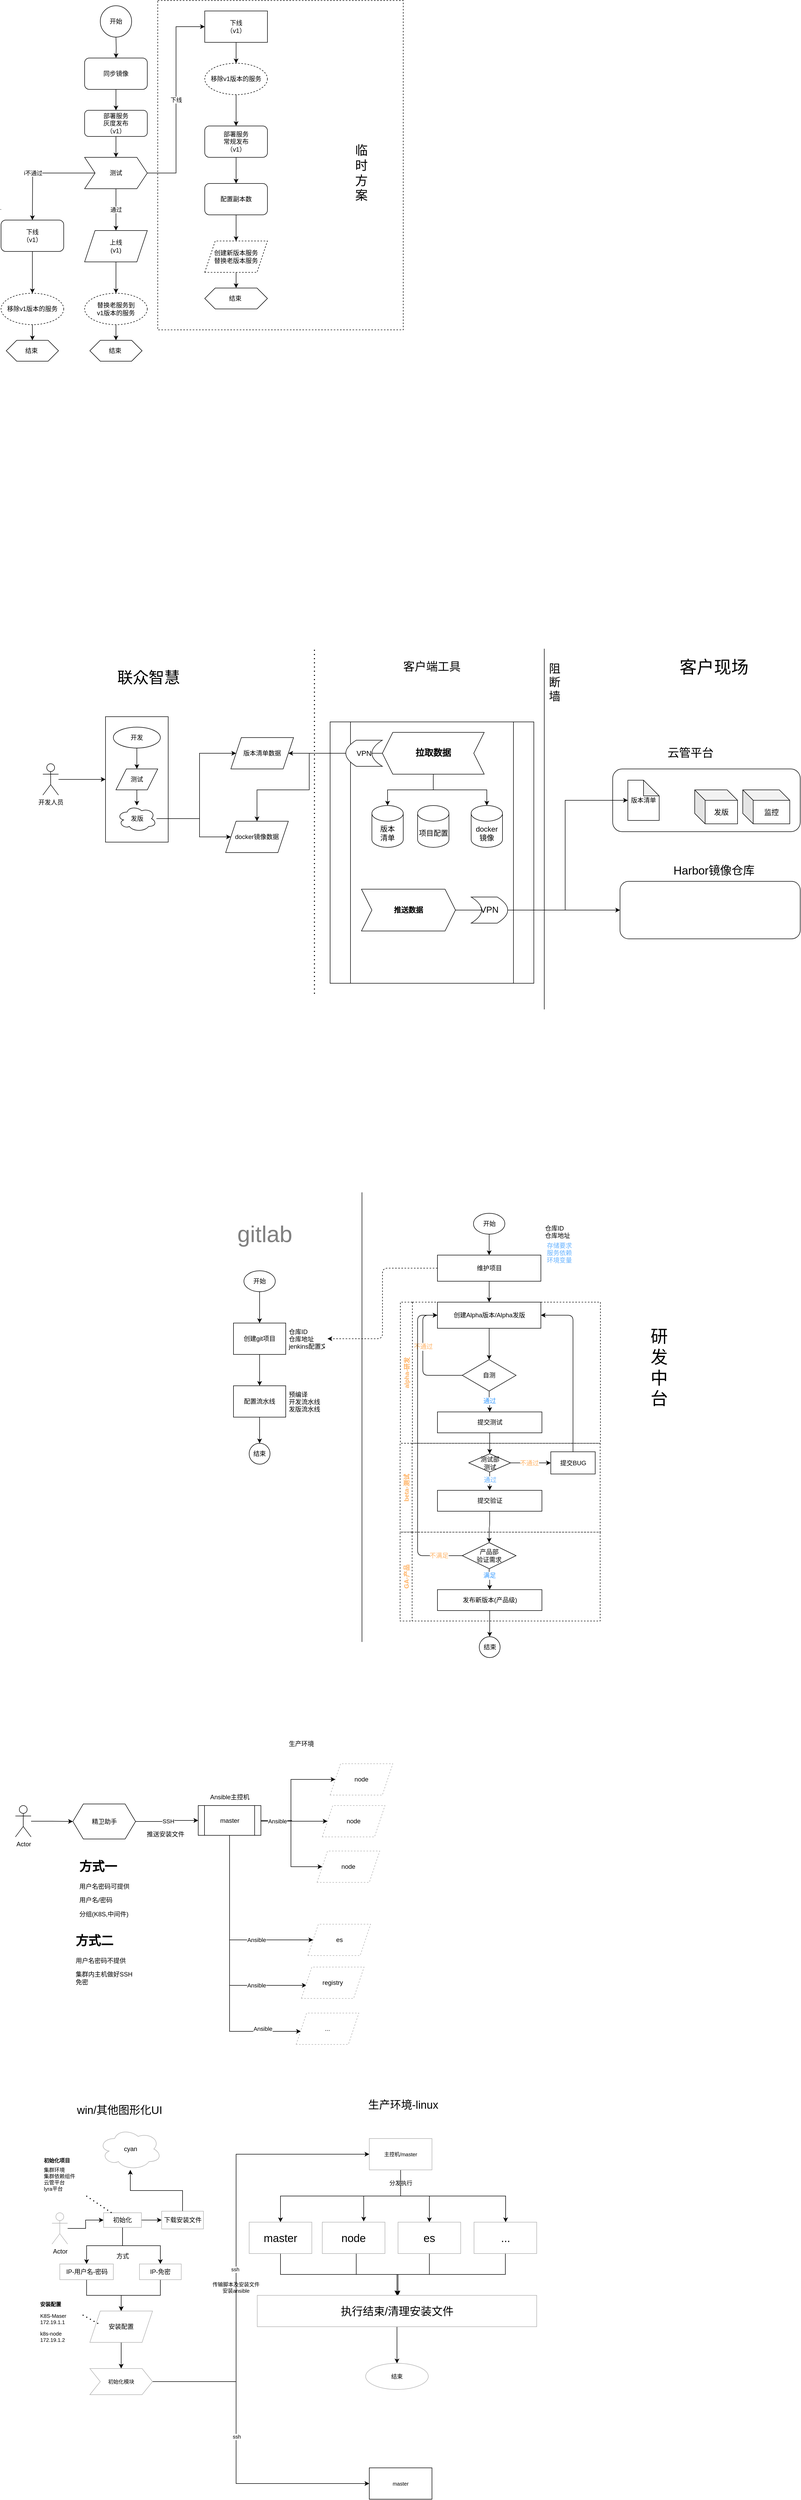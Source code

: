 <mxfile version="20.5.1" type="github">
  <diagram id="aKOXHxGFXrtELs7mGaee" name="第 1 页">
    <mxGraphModel dx="744" dy="503" grid="1" gridSize="10" guides="1" tooltips="1" connect="1" arrows="1" fold="1" page="1" pageScale="1" pageWidth="827" pageHeight="1169" background="none" math="0" shadow="0">
      <root>
        <mxCell id="0" />
        <mxCell id="1" parent="0" />
        <mxCell id="ubwxyJtzHkvPF2N2pRwj-57" value="cyan" style="ellipse;shape=cloud;whiteSpace=wrap;html=1;strokeColor=#B3B3B3;" parent="1" vertex="1">
          <mxGeometry x="197.5" y="4090" width="120" height="80" as="geometry" />
        </mxCell>
        <mxCell id="TaMHbcw07CwSiACDO4ns-48" value="" style="rounded=1;whiteSpace=wrap;html=1;fontSize=33;" parent="1" vertex="1">
          <mxGeometry x="1195" y="1705" width="345" height="110" as="geometry" />
        </mxCell>
        <mxCell id="TaMHbcw07CwSiACDO4ns-46" value="" style="rounded=1;whiteSpace=wrap;html=1;fontSize=33;" parent="1" vertex="1">
          <mxGeometry x="1181" y="1490" width="359" height="120" as="geometry" />
        </mxCell>
        <mxCell id="uRnvMdXlU50FcUm2w8r_-44" value="" style="verticalLabelPosition=bottom;verticalAlign=top;html=1;shape=mxgraph.basic.rect;fillColor2=none;strokeWidth=1;size=20;indent=5;strokeColor=default;dashed=1;" parent="1" vertex="1">
          <mxGeometry x="310" y="20" width="470" height="630" as="geometry" />
        </mxCell>
        <mxCell id="uRnvMdXlU50FcUm2w8r_-13" value="" style="endArrow=none;html=1;rounded=0;" parent="1" edge="1">
          <mxGeometry width="50" height="50" relative="1" as="geometry">
            <mxPoint x="10" y="420" as="sourcePoint" />
            <mxPoint x="9" y="419.406" as="targetPoint" />
          </mxGeometry>
        </mxCell>
        <mxCell id="uRnvMdXlU50FcUm2w8r_-24" style="edgeStyle=orthogonalEdgeStyle;rounded=0;orthogonalLoop=1;jettySize=auto;html=1;" parent="1" target="uRnvMdXlU50FcUm2w8r_-23" edge="1">
          <mxGeometry relative="1" as="geometry">
            <mxPoint x="230" y="90" as="sourcePoint" />
          </mxGeometry>
        </mxCell>
        <mxCell id="uRnvMdXlU50FcUm2w8r_-22" value="开始" style="ellipse;whiteSpace=wrap;html=1;aspect=fixed;" parent="1" vertex="1">
          <mxGeometry x="200" y="30" width="60" height="60" as="geometry" />
        </mxCell>
        <mxCell id="uRnvMdXlU50FcUm2w8r_-26" style="edgeStyle=orthogonalEdgeStyle;rounded=0;orthogonalLoop=1;jettySize=auto;html=1;" parent="1" source="uRnvMdXlU50FcUm2w8r_-23" target="uRnvMdXlU50FcUm2w8r_-25" edge="1">
          <mxGeometry relative="1" as="geometry" />
        </mxCell>
        <mxCell id="uRnvMdXlU50FcUm2w8r_-23" value="同步镜像" style="rounded=1;whiteSpace=wrap;html=1;" parent="1" vertex="1">
          <mxGeometry x="170" y="130" width="120" height="60" as="geometry" />
        </mxCell>
        <mxCell id="uRnvMdXlU50FcUm2w8r_-35" style="edgeStyle=orthogonalEdgeStyle;rounded=0;orthogonalLoop=1;jettySize=auto;html=1;" parent="1" source="uRnvMdXlU50FcUm2w8r_-25" target="uRnvMdXlU50FcUm2w8r_-34" edge="1">
          <mxGeometry relative="1" as="geometry" />
        </mxCell>
        <mxCell id="uRnvMdXlU50FcUm2w8r_-25" value="部署服务&lt;br&gt;灰度发布&lt;br&gt;（v1）" style="rounded=1;whiteSpace=wrap;html=1;" parent="1" vertex="1">
          <mxGeometry x="170" y="230" width="120" height="50" as="geometry" />
        </mxCell>
        <mxCell id="uRnvMdXlU50FcUm2w8r_-41" value="通过" style="edgeStyle=orthogonalEdgeStyle;rounded=0;orthogonalLoop=1;jettySize=auto;html=1;" parent="1" source="uRnvMdXlU50FcUm2w8r_-34" target="uRnvMdXlU50FcUm2w8r_-40" edge="1">
          <mxGeometry relative="1" as="geometry" />
        </mxCell>
        <mxCell id="uRnvMdXlU50FcUm2w8r_-43" value="i不通过" style="edgeStyle=orthogonalEdgeStyle;rounded=0;orthogonalLoop=1;jettySize=auto;html=1;" parent="1" source="uRnvMdXlU50FcUm2w8r_-34" edge="1">
          <mxGeometry x="0.143" relative="1" as="geometry">
            <mxPoint x="70" y="440" as="targetPoint" />
            <mxPoint as="offset" />
          </mxGeometry>
        </mxCell>
        <mxCell id="uRnvMdXlU50FcUm2w8r_-46" value="下线" style="edgeStyle=orthogonalEdgeStyle;rounded=0;orthogonalLoop=1;jettySize=auto;html=1;entryX=0;entryY=0.5;entryDx=0;entryDy=0;" parent="1" source="uRnvMdXlU50FcUm2w8r_-34" target="uRnvMdXlU50FcUm2w8r_-45" edge="1">
          <mxGeometry relative="1" as="geometry" />
        </mxCell>
        <mxCell id="uRnvMdXlU50FcUm2w8r_-34" value="测试" style="shape=step;perimeter=stepPerimeter;whiteSpace=wrap;html=1;fixedSize=1;" parent="1" vertex="1">
          <mxGeometry x="170" y="320" width="120" height="60" as="geometry" />
        </mxCell>
        <mxCell id="uRnvMdXlU50FcUm2w8r_-69" style="edgeStyle=orthogonalEdgeStyle;rounded=0;orthogonalLoop=1;jettySize=auto;html=1;" parent="1" source="uRnvMdXlU50FcUm2w8r_-40" target="uRnvMdXlU50FcUm2w8r_-68" edge="1">
          <mxGeometry relative="1" as="geometry" />
        </mxCell>
        <mxCell id="uRnvMdXlU50FcUm2w8r_-40" value="上线&lt;br&gt;(v1)" style="shape=parallelogram;perimeter=parallelogramPerimeter;whiteSpace=wrap;html=1;fixedSize=1;" parent="1" vertex="1">
          <mxGeometry x="170" y="460" width="120" height="60" as="geometry" />
        </mxCell>
        <mxCell id="uRnvMdXlU50FcUm2w8r_-58" value="" style="edgeStyle=orthogonalEdgeStyle;rounded=0;orthogonalLoop=1;jettySize=auto;html=1;" parent="1" source="uRnvMdXlU50FcUm2w8r_-42" target="uRnvMdXlU50FcUm2w8r_-57" edge="1">
          <mxGeometry relative="1" as="geometry" />
        </mxCell>
        <mxCell id="uRnvMdXlU50FcUm2w8r_-42" value="下线&lt;br&gt;（v1）" style="rounded=1;whiteSpace=wrap;html=1;" parent="1" vertex="1">
          <mxGeometry x="10" y="440" width="120" height="60" as="geometry" />
        </mxCell>
        <mxCell id="uRnvMdXlU50FcUm2w8r_-66" style="edgeStyle=orthogonalEdgeStyle;rounded=0;orthogonalLoop=1;jettySize=auto;html=1;" parent="1" source="uRnvMdXlU50FcUm2w8r_-45" target="uRnvMdXlU50FcUm2w8r_-64" edge="1">
          <mxGeometry relative="1" as="geometry" />
        </mxCell>
        <mxCell id="uRnvMdXlU50FcUm2w8r_-45" value="下线&lt;br&gt;（v1）" style="rounded=0;whiteSpace=wrap;html=1;strokeColor=default;" parent="1" vertex="1">
          <mxGeometry x="400" y="40" width="120" height="60" as="geometry" />
        </mxCell>
        <mxCell id="uRnvMdXlU50FcUm2w8r_-52" value="" style="edgeStyle=orthogonalEdgeStyle;rounded=0;orthogonalLoop=1;jettySize=auto;html=1;" parent="1" source="uRnvMdXlU50FcUm2w8r_-49" target="uRnvMdXlU50FcUm2w8r_-51" edge="1">
          <mxGeometry relative="1" as="geometry" />
        </mxCell>
        <mxCell id="uRnvMdXlU50FcUm2w8r_-49" value="部署服务&lt;br&gt;常规发布&lt;br&gt;（v1）" style="rounded=1;whiteSpace=wrap;html=1;strokeColor=default;" parent="1" vertex="1">
          <mxGeometry x="400" y="260" width="120" height="60" as="geometry" />
        </mxCell>
        <mxCell id="uRnvMdXlU50FcUm2w8r_-54" style="edgeStyle=orthogonalEdgeStyle;rounded=0;orthogonalLoop=1;jettySize=auto;html=1;entryX=0.5;entryY=0;entryDx=0;entryDy=0;" parent="1" source="uRnvMdXlU50FcUm2w8r_-51" target="uRnvMdXlU50FcUm2w8r_-53" edge="1">
          <mxGeometry relative="1" as="geometry" />
        </mxCell>
        <mxCell id="uRnvMdXlU50FcUm2w8r_-51" value="配置副本数" style="whiteSpace=wrap;html=1;rounded=1;" parent="1" vertex="1">
          <mxGeometry x="400" y="370" width="120" height="60" as="geometry" />
        </mxCell>
        <mxCell id="uRnvMdXlU50FcUm2w8r_-56" value="" style="edgeStyle=orthogonalEdgeStyle;rounded=0;orthogonalLoop=1;jettySize=auto;html=1;" parent="1" source="uRnvMdXlU50FcUm2w8r_-53" edge="1">
          <mxGeometry relative="1" as="geometry">
            <mxPoint x="460" y="570" as="targetPoint" />
          </mxGeometry>
        </mxCell>
        <mxCell id="uRnvMdXlU50FcUm2w8r_-53" value="创建新版本服务&lt;br&gt;替换老版本服务" style="shape=parallelogram;perimeter=parallelogramPerimeter;whiteSpace=wrap;html=1;fixedSize=1;strokeColor=default;dashed=1;" parent="1" vertex="1">
          <mxGeometry x="400" y="480" width="120" height="60" as="geometry" />
        </mxCell>
        <mxCell id="uRnvMdXlU50FcUm2w8r_-62" style="edgeStyle=orthogonalEdgeStyle;rounded=0;orthogonalLoop=1;jettySize=auto;html=1;" parent="1" source="uRnvMdXlU50FcUm2w8r_-57" edge="1">
          <mxGeometry relative="1" as="geometry">
            <mxPoint x="70" y="670" as="targetPoint" />
          </mxGeometry>
        </mxCell>
        <mxCell id="uRnvMdXlU50FcUm2w8r_-57" value="移除v1版本的服务" style="ellipse;whiteSpace=wrap;html=1;rounded=1;dashed=1;" parent="1" vertex="1">
          <mxGeometry x="10" y="580" width="120" height="60" as="geometry" />
        </mxCell>
        <mxCell id="uRnvMdXlU50FcUm2w8r_-61" value="结束&amp;nbsp;" style="shape=hexagon;perimeter=hexagonPerimeter2;whiteSpace=wrap;html=1;fixedSize=1;strokeColor=default;" parent="1" vertex="1">
          <mxGeometry x="20" y="670" width="100" height="40" as="geometry" />
        </mxCell>
        <mxCell id="uRnvMdXlU50FcUm2w8r_-67" style="edgeStyle=orthogonalEdgeStyle;rounded=0;orthogonalLoop=1;jettySize=auto;html=1;" parent="1" source="uRnvMdXlU50FcUm2w8r_-64" target="uRnvMdXlU50FcUm2w8r_-49" edge="1">
          <mxGeometry relative="1" as="geometry" />
        </mxCell>
        <mxCell id="uRnvMdXlU50FcUm2w8r_-64" value="移除v1版本的服务" style="ellipse;whiteSpace=wrap;html=1;rounded=1;dashed=1;" parent="1" vertex="1">
          <mxGeometry x="400" y="140" width="120" height="60" as="geometry" />
        </mxCell>
        <mxCell id="uRnvMdXlU50FcUm2w8r_-71" value="" style="edgeStyle=orthogonalEdgeStyle;rounded=0;orthogonalLoop=1;jettySize=auto;html=1;" parent="1" source="uRnvMdXlU50FcUm2w8r_-68" target="uRnvMdXlU50FcUm2w8r_-70" edge="1">
          <mxGeometry relative="1" as="geometry" />
        </mxCell>
        <mxCell id="uRnvMdXlU50FcUm2w8r_-68" value="替换老服务到&lt;br&gt;v1版本的服务" style="ellipse;whiteSpace=wrap;html=1;rounded=1;dashed=1;" parent="1" vertex="1">
          <mxGeometry x="170" y="580" width="120" height="60" as="geometry" />
        </mxCell>
        <mxCell id="uRnvMdXlU50FcUm2w8r_-70" value="结束&amp;nbsp;" style="shape=hexagon;perimeter=hexagonPerimeter2;whiteSpace=wrap;html=1;fixedSize=1;strokeColor=default;" parent="1" vertex="1">
          <mxGeometry x="180" y="670" width="100" height="40" as="geometry" />
        </mxCell>
        <mxCell id="uRnvMdXlU50FcUm2w8r_-72" value="结束&amp;nbsp;" style="shape=hexagon;perimeter=hexagonPerimeter2;whiteSpace=wrap;html=1;fixedSize=1;strokeColor=default;" parent="1" vertex="1">
          <mxGeometry x="400" y="570" width="120" height="40" as="geometry" />
        </mxCell>
        <mxCell id="uRnvMdXlU50FcUm2w8r_-73" value="临&lt;br style=&quot;font-size: 24px;&quot;&gt;时&lt;br style=&quot;font-size: 24px;&quot;&gt;方&lt;br style=&quot;font-size: 24px;&quot;&gt;案" style="text;html=1;strokeColor=none;fillColor=none;align=center;verticalAlign=middle;whiteSpace=wrap;rounded=0;fontSize=24;" parent="1" vertex="1">
          <mxGeometry x="670" y="110" width="60" height="480" as="geometry" />
        </mxCell>
        <mxCell id="TaMHbcw07CwSiACDO4ns-1" value="" style="rounded=0;whiteSpace=wrap;html=1;" parent="1" vertex="1">
          <mxGeometry x="210" y="1390" width="120" height="240" as="geometry" />
        </mxCell>
        <mxCell id="TaMHbcw07CwSiACDO4ns-6" style="edgeStyle=orthogonalEdgeStyle;rounded=0;orthogonalLoop=1;jettySize=auto;html=1;" parent="1" source="TaMHbcw07CwSiACDO4ns-2" target="TaMHbcw07CwSiACDO4ns-1" edge="1">
          <mxGeometry relative="1" as="geometry" />
        </mxCell>
        <mxCell id="TaMHbcw07CwSiACDO4ns-2" value="开发人员" style="shape=umlActor;verticalLabelPosition=bottom;verticalAlign=top;html=1;outlineConnect=0;" parent="1" vertex="1">
          <mxGeometry x="90" y="1480" width="30" height="60" as="geometry" />
        </mxCell>
        <mxCell id="TaMHbcw07CwSiACDO4ns-9" value="" style="edgeStyle=orthogonalEdgeStyle;rounded=0;orthogonalLoop=1;jettySize=auto;html=1;" parent="1" source="TaMHbcw07CwSiACDO4ns-7" target="TaMHbcw07CwSiACDO4ns-8" edge="1">
          <mxGeometry relative="1" as="geometry" />
        </mxCell>
        <mxCell id="TaMHbcw07CwSiACDO4ns-7" value="开发" style="ellipse;whiteSpace=wrap;html=1;" parent="1" vertex="1">
          <mxGeometry x="225" y="1410" width="90" height="40" as="geometry" />
        </mxCell>
        <mxCell id="TaMHbcw07CwSiACDO4ns-11" value="" style="edgeStyle=orthogonalEdgeStyle;rounded=0;orthogonalLoop=1;jettySize=auto;html=1;" parent="1" source="TaMHbcw07CwSiACDO4ns-8" target="TaMHbcw07CwSiACDO4ns-10" edge="1">
          <mxGeometry relative="1" as="geometry" />
        </mxCell>
        <mxCell id="TaMHbcw07CwSiACDO4ns-8" value="测试" style="shape=parallelogram;perimeter=parallelogramPerimeter;whiteSpace=wrap;html=1;fixedSize=1;" parent="1" vertex="1">
          <mxGeometry x="230" y="1490" width="80" height="40" as="geometry" />
        </mxCell>
        <mxCell id="TaMHbcw07CwSiACDO4ns-14" style="edgeStyle=orthogonalEdgeStyle;rounded=0;orthogonalLoop=1;jettySize=auto;html=1;entryX=0;entryY=0.5;entryDx=0;entryDy=0;" parent="1" source="TaMHbcw07CwSiACDO4ns-10" target="TaMHbcw07CwSiACDO4ns-12" edge="1">
          <mxGeometry relative="1" as="geometry">
            <Array as="points">
              <mxPoint x="390" y="1585" />
              <mxPoint x="390" y="1460" />
            </Array>
          </mxGeometry>
        </mxCell>
        <mxCell id="TaMHbcw07CwSiACDO4ns-15" style="edgeStyle=orthogonalEdgeStyle;rounded=0;orthogonalLoop=1;jettySize=auto;html=1;entryX=0;entryY=0.5;entryDx=0;entryDy=0;" parent="1" source="TaMHbcw07CwSiACDO4ns-10" target="TaMHbcw07CwSiACDO4ns-13" edge="1">
          <mxGeometry relative="1" as="geometry">
            <Array as="points">
              <mxPoint x="390" y="1585" />
              <mxPoint x="390" y="1620" />
            </Array>
          </mxGeometry>
        </mxCell>
        <mxCell id="TaMHbcw07CwSiACDO4ns-10" value="发版" style="ellipse;shape=cloud;whiteSpace=wrap;html=1;" parent="1" vertex="1">
          <mxGeometry x="232.5" y="1560" width="75" height="50" as="geometry" />
        </mxCell>
        <mxCell id="TaMHbcw07CwSiACDO4ns-12" value="版本清单数据" style="shape=parallelogram;perimeter=parallelogramPerimeter;whiteSpace=wrap;html=1;fixedSize=1;" parent="1" vertex="1">
          <mxGeometry x="450" y="1430" width="120" height="60" as="geometry" />
        </mxCell>
        <mxCell id="TaMHbcw07CwSiACDO4ns-13" value="docker镜像数据" style="shape=parallelogram;perimeter=parallelogramPerimeter;whiteSpace=wrap;html=1;fixedSize=1;" parent="1" vertex="1">
          <mxGeometry x="440" y="1590" width="120" height="60" as="geometry" />
        </mxCell>
        <mxCell id="TaMHbcw07CwSiACDO4ns-17" value="" style="endArrow=none;dashed=1;html=1;dashPattern=1 3;strokeWidth=2;rounded=0;" parent="1" edge="1">
          <mxGeometry width="50" height="50" relative="1" as="geometry">
            <mxPoint x="610" y="1920" as="sourcePoint" />
            <mxPoint x="610" y="1260" as="targetPoint" />
          </mxGeometry>
        </mxCell>
        <mxCell id="TaMHbcw07CwSiACDO4ns-18" value="联众智慧" style="text;html=1;strokeColor=none;fillColor=none;align=center;verticalAlign=middle;whiteSpace=wrap;rounded=0;fontSize=30;" parent="1" vertex="1">
          <mxGeometry x="180" y="1300" width="225" height="30" as="geometry" />
        </mxCell>
        <mxCell id="TaMHbcw07CwSiACDO4ns-19" value="" style="endArrow=none;html=1;rounded=0;fontSize=30;" parent="1" edge="1">
          <mxGeometry width="50" height="50" relative="1" as="geometry">
            <mxPoint x="1050" y="1950" as="sourcePoint" />
            <mxPoint x="1050" y="1260" as="targetPoint" />
          </mxGeometry>
        </mxCell>
        <mxCell id="TaMHbcw07CwSiACDO4ns-20" value="阻断墙" style="text;html=1;strokeColor=none;fillColor=none;align=center;verticalAlign=middle;whiteSpace=wrap;rounded=0;fontSize=22;" parent="1" vertex="1">
          <mxGeometry x="1050" y="1280" width="40" height="90" as="geometry" />
        </mxCell>
        <mxCell id="TaMHbcw07CwSiACDO4ns-22" value="" style="shape=process;whiteSpace=wrap;html=1;backgroundOutline=1;fontSize=22;" parent="1" vertex="1">
          <mxGeometry x="640" y="1400" width="390" height="500" as="geometry" />
        </mxCell>
        <mxCell id="TaMHbcw07CwSiACDO4ns-23" value="客户端工具" style="text;html=1;strokeColor=none;fillColor=none;align=center;verticalAlign=middle;whiteSpace=wrap;rounded=0;fontSize=22;" parent="1" vertex="1">
          <mxGeometry x="760" y="1280" width="150" height="30" as="geometry" />
        </mxCell>
        <mxCell id="TaMHbcw07CwSiACDO4ns-24" value="docker&lt;br&gt;镜像" style="shape=cylinder3;whiteSpace=wrap;html=1;boundedLbl=1;backgroundOutline=1;size=15;fontSize=14;" parent="1" vertex="1">
          <mxGeometry x="910" y="1560" width="60" height="80" as="geometry" />
        </mxCell>
        <mxCell id="TaMHbcw07CwSiACDO4ns-25" value="版本&lt;br&gt;清单" style="shape=cylinder3;whiteSpace=wrap;html=1;boundedLbl=1;backgroundOutline=1;size=15;fontSize=14;" parent="1" vertex="1">
          <mxGeometry x="720" y="1560" width="60" height="80" as="geometry" />
        </mxCell>
        <mxCell id="TaMHbcw07CwSiACDO4ns-27" style="edgeStyle=orthogonalEdgeStyle;rounded=0;orthogonalLoop=1;jettySize=auto;html=1;entryX=1;entryY=0.5;entryDx=0;entryDy=0;fontSize=14;" parent="1" source="TaMHbcw07CwSiACDO4ns-26" target="TaMHbcw07CwSiACDO4ns-12" edge="1">
          <mxGeometry relative="1" as="geometry" />
        </mxCell>
        <mxCell id="TaMHbcw07CwSiACDO4ns-29" style="edgeStyle=orthogonalEdgeStyle;rounded=0;orthogonalLoop=1;jettySize=auto;html=1;fontSize=14;startArrow=none;" parent="1" source="TaMHbcw07CwSiACDO4ns-28" target="TaMHbcw07CwSiACDO4ns-13" edge="1">
          <mxGeometry relative="1" as="geometry">
            <mxPoint x="740" y="1460" as="sourcePoint" />
            <Array as="points">
              <mxPoint x="600" y="1460" />
              <mxPoint x="600" y="1530" />
              <mxPoint x="500" y="1530" />
            </Array>
          </mxGeometry>
        </mxCell>
        <mxCell id="TaMHbcw07CwSiACDO4ns-30" style="edgeStyle=orthogonalEdgeStyle;rounded=0;orthogonalLoop=1;jettySize=auto;html=1;fontSize=14;" parent="1" source="TaMHbcw07CwSiACDO4ns-26" target="TaMHbcw07CwSiACDO4ns-25" edge="1">
          <mxGeometry relative="1" as="geometry" />
        </mxCell>
        <mxCell id="TaMHbcw07CwSiACDO4ns-31" style="edgeStyle=orthogonalEdgeStyle;rounded=0;orthogonalLoop=1;jettySize=auto;html=1;entryX=0.5;entryY=0;entryDx=0;entryDy=0;entryPerimeter=0;fontSize=14;" parent="1" source="TaMHbcw07CwSiACDO4ns-26" target="TaMHbcw07CwSiACDO4ns-24" edge="1">
          <mxGeometry relative="1" as="geometry" />
        </mxCell>
        <mxCell id="TaMHbcw07CwSiACDO4ns-26" value="" style="shape=step;perimeter=stepPerimeter;whiteSpace=wrap;html=1;fixedSize=1;fontSize=14;rotation=-180;" parent="1" vertex="1">
          <mxGeometry x="740" y="1420" width="195" height="80" as="geometry" />
        </mxCell>
        <mxCell id="TaMHbcw07CwSiACDO4ns-32" value="拉取数据" style="text;html=1;strokeColor=none;fillColor=none;align=center;verticalAlign=middle;whiteSpace=wrap;rounded=0;fontSize=17;fontStyle=1" parent="1" vertex="1">
          <mxGeometry x="790" y="1445" width="95" height="30" as="geometry" />
        </mxCell>
        <mxCell id="TaMHbcw07CwSiACDO4ns-28" value="VPN" style="shape=dataStorage;whiteSpace=wrap;html=1;fixedSize=1;fontSize=14;" parent="1" vertex="1">
          <mxGeometry x="670" y="1435" width="70" height="50" as="geometry" />
        </mxCell>
        <mxCell id="TaMHbcw07CwSiACDO4ns-34" value="项目配置" style="shape=cylinder3;whiteSpace=wrap;html=1;boundedLbl=1;backgroundOutline=1;size=15;fontSize=14;" parent="1" vertex="1">
          <mxGeometry x="807.5" y="1560" width="60" height="80" as="geometry" />
        </mxCell>
        <mxCell id="TaMHbcw07CwSiACDO4ns-50" style="edgeStyle=orthogonalEdgeStyle;rounded=0;orthogonalLoop=1;jettySize=auto;html=1;entryX=0;entryY=0.5;entryDx=0;entryDy=0;fontSize=22;" parent="1" source="TaMHbcw07CwSiACDO4ns-35" target="TaMHbcw07CwSiACDO4ns-48" edge="1">
          <mxGeometry relative="1" as="geometry" />
        </mxCell>
        <mxCell id="TaMHbcw07CwSiACDO4ns-51" style="edgeStyle=orthogonalEdgeStyle;rounded=0;orthogonalLoop=1;jettySize=auto;html=1;fontSize=22;entryX=0;entryY=0.5;entryDx=0;entryDy=0;entryPerimeter=0;" parent="1" source="TaMHbcw07CwSiACDO4ns-35" target="TaMHbcw07CwSiACDO4ns-54" edge="1">
          <mxGeometry relative="1" as="geometry">
            <mxPoint x="1210.0" y="1552.5" as="targetPoint" />
            <Array as="points">
              <mxPoint x="1090" y="1760" />
              <mxPoint x="1090" y="1550" />
            </Array>
          </mxGeometry>
        </mxCell>
        <mxCell id="TaMHbcw07CwSiACDO4ns-35" value="推送数据" style="shape=step;perimeter=stepPerimeter;whiteSpace=wrap;html=1;fixedSize=1;fontSize=14;rotation=0;fontStyle=1" parent="1" vertex="1">
          <mxGeometry x="700" y="1720" width="180" height="80" as="geometry" />
        </mxCell>
        <mxCell id="TaMHbcw07CwSiACDO4ns-36" value="" style="shape=dataStorage;whiteSpace=wrap;html=1;fixedSize=1;fontSize=14;rotation=-180;" parent="1" vertex="1">
          <mxGeometry x="910" y="1735" width="70" height="50" as="geometry" />
        </mxCell>
        <mxCell id="TaMHbcw07CwSiACDO4ns-37" value="VPN" style="text;html=1;strokeColor=none;fillColor=none;align=center;verticalAlign=middle;whiteSpace=wrap;rounded=0;fontSize=17;" parent="1" vertex="1">
          <mxGeometry x="915" y="1745" width="60" height="30" as="geometry" />
        </mxCell>
        <mxCell id="TaMHbcw07CwSiACDO4ns-41" value="客户现场" style="text;html=1;strokeColor=none;fillColor=none;align=center;verticalAlign=middle;whiteSpace=wrap;rounded=0;fontSize=33;fontStyle=0" parent="1" vertex="1">
          <mxGeometry x="1220" y="1280" width="310" height="30" as="geometry" />
        </mxCell>
        <mxCell id="TaMHbcw07CwSiACDO4ns-42" value="云管平台" style="text;html=1;strokeColor=none;fillColor=none;align=center;verticalAlign=middle;whiteSpace=wrap;rounded=0;fontSize=22;fontStyle=0" parent="1" vertex="1">
          <mxGeometry x="1200" y="1445" width="260" height="30" as="geometry" />
        </mxCell>
        <mxCell id="TaMHbcw07CwSiACDO4ns-45" value="Harbor镜像仓库" style="text;html=1;strokeColor=none;fillColor=none;align=center;verticalAlign=middle;whiteSpace=wrap;rounded=0;fontSize=22;fontStyle=0" parent="1" vertex="1">
          <mxGeometry x="1220" y="1670" width="310" height="30" as="geometry" />
        </mxCell>
        <mxCell id="TaMHbcw07CwSiACDO4ns-47" value="发版" style="shape=cube;whiteSpace=wrap;html=1;boundedLbl=1;backgroundOutline=1;darkOpacity=0.05;darkOpacity2=0.1;fontSize=14;" parent="1" vertex="1">
          <mxGeometry x="1338" y="1530" width="82" height="65" as="geometry" />
        </mxCell>
        <mxCell id="TaMHbcw07CwSiACDO4ns-52" value="监控" style="shape=cube;whiteSpace=wrap;html=1;boundedLbl=1;backgroundOutline=1;darkOpacity=0.05;darkOpacity2=0.1;fontSize=14;" parent="1" vertex="1">
          <mxGeometry x="1430" y="1530" width="90" height="65" as="geometry" />
        </mxCell>
        <mxCell id="TaMHbcw07CwSiACDO4ns-54" value="版本清单" style="shape=note;whiteSpace=wrap;html=1;backgroundOutline=1;darkOpacity=0.05;fontSize=12;" parent="1" vertex="1">
          <mxGeometry x="1210" y="1511.5" width="60" height="77" as="geometry" />
        </mxCell>
        <mxCell id="2eoXuniDgy3FarlTxN_e-17" value="" style="edgeStyle=orthogonalEdgeStyle;rounded=0;orthogonalLoop=1;jettySize=auto;html=1;fontSize=12;" parent="1" source="2eoXuniDgy3FarlTxN_e-3" target="2eoXuniDgy3FarlTxN_e-16" edge="1">
          <mxGeometry relative="1" as="geometry" />
        </mxCell>
        <mxCell id="2eoXuniDgy3FarlTxN_e-3" value="配置流水线" style="rounded=0;whiteSpace=wrap;html=1;" parent="1" vertex="1">
          <mxGeometry x="455" y="2670" width="100" height="60" as="geometry" />
        </mxCell>
        <mxCell id="2eoXuniDgy3FarlTxN_e-10" value="" style="edgeStyle=orthogonalEdgeStyle;rounded=0;orthogonalLoop=1;jettySize=auto;html=1;" parent="1" source="2eoXuniDgy3FarlTxN_e-4" target="2eoXuniDgy3FarlTxN_e-3" edge="1">
          <mxGeometry relative="1" as="geometry" />
        </mxCell>
        <mxCell id="2eoXuniDgy3FarlTxN_e-4" value="创建git项目" style="rounded=0;whiteSpace=wrap;html=1;" parent="1" vertex="1">
          <mxGeometry x="455" y="2550" width="100" height="60" as="geometry" />
        </mxCell>
        <mxCell id="2eoXuniDgy3FarlTxN_e-9" value="研&lt;br&gt;发&lt;br&gt;中&lt;br&gt;台" style="text;html=1;strokeColor=none;fillColor=none;align=center;verticalAlign=middle;whiteSpace=wrap;rounded=0;labelBorderColor=none;fontSize=33;" parent="1" vertex="1">
          <mxGeometry x="1202" y="2330" width="136" height="610" as="geometry" />
        </mxCell>
        <mxCell id="2eoXuniDgy3FarlTxN_e-23" style="edgeStyle=orthogonalEdgeStyle;orthogonalLoop=1;jettySize=auto;html=1;fontSize=12;fontColor=default;exitX=0;exitY=0.5;exitDx=0;exitDy=0;rounded=1;dashed=1;" parent="1" source="2eoXuniDgy3FarlTxN_e-11" target="2eoXuniDgy3FarlTxN_e-21" edge="1">
          <mxGeometry relative="1" as="geometry" />
        </mxCell>
        <mxCell id="2eoXuniDgy3FarlTxN_e-29" value="" style="edgeStyle=orthogonalEdgeStyle;rounded=1;orthogonalLoop=1;jettySize=auto;html=1;fontSize=12;fontColor=#FFB366;" parent="1" source="2eoXuniDgy3FarlTxN_e-11" target="2eoXuniDgy3FarlTxN_e-28" edge="1">
          <mxGeometry relative="1" as="geometry" />
        </mxCell>
        <mxCell id="2eoXuniDgy3FarlTxN_e-11" value="维护项目" style="rounded=0;whiteSpace=wrap;html=1;" parent="1" vertex="1">
          <mxGeometry x="845.5" y="2420" width="198" height="50" as="geometry" />
        </mxCell>
        <mxCell id="2eoXuniDgy3FarlTxN_e-15" value="" style="edgeStyle=orthogonalEdgeStyle;rounded=0;orthogonalLoop=1;jettySize=auto;html=1;fontSize=12;" parent="1" source="2eoXuniDgy3FarlTxN_e-13" target="2eoXuniDgy3FarlTxN_e-4" edge="1">
          <mxGeometry relative="1" as="geometry" />
        </mxCell>
        <mxCell id="2eoXuniDgy3FarlTxN_e-13" value="开始" style="ellipse;whiteSpace=wrap;html=1;labelBorderColor=none;fontSize=12;fontColor=default;" parent="1" vertex="1">
          <mxGeometry x="475" y="2450" width="60" height="40" as="geometry" />
        </mxCell>
        <mxCell id="2eoXuniDgy3FarlTxN_e-16" value="结束" style="ellipse;whiteSpace=wrap;html=1;aspect=fixed;labelBorderColor=none;fontSize=12;fontColor=default;" parent="1" vertex="1">
          <mxGeometry x="485" y="2780" width="40" height="40" as="geometry" />
        </mxCell>
        <mxCell id="2eoXuniDgy3FarlTxN_e-21" value="仓库ID&#xa;仓库地址&#xa;jenkins配置文件" style="text;strokeColor=none;fillColor=none;align=left;verticalAlign=middle;spacingLeft=4;spacingRight=4;overflow=hidden;points=[[0,0.5],[1,0.5]];portConstraint=eastwest;rotatable=0;labelBorderColor=none;fontSize=12;fontColor=default;" parent="1" vertex="1">
          <mxGeometry x="555" y="2550" width="80" height="60" as="geometry" />
        </mxCell>
        <mxCell id="2eoXuniDgy3FarlTxN_e-22" value="预编译&#xa;开发流水线&#xa;发版流水线" style="text;strokeColor=none;fillColor=none;align=left;verticalAlign=middle;spacingLeft=4;spacingRight=4;overflow=hidden;points=[[0,0.5],[1,0.5]];portConstraint=eastwest;rotatable=0;labelBorderColor=none;fontSize=12;fontColor=default;" parent="1" vertex="1">
          <mxGeometry x="555" y="2670" width="80" height="60" as="geometry" />
        </mxCell>
        <mxCell id="2eoXuniDgy3FarlTxN_e-24" value="存储要求&#xa;服务依赖&#xa;环境变量" style="text;strokeColor=none;fillColor=none;align=left;verticalAlign=middle;spacingLeft=4;spacingRight=4;overflow=hidden;points=[[0,0.5],[1,0.5]];portConstraint=eastwest;rotatable=0;labelBorderColor=none;fontSize=12;fontColor=#66B2FF;" parent="1" vertex="1">
          <mxGeometry x="1049" y="2390" width="66.5" height="50" as="geometry" />
        </mxCell>
        <mxCell id="2eoXuniDgy3FarlTxN_e-26" value="仓库ID&#xa;仓库地址&#xa;" style="text;strokeColor=none;fillColor=none;align=left;verticalAlign=middle;spacingLeft=4;spacingRight=4;overflow=hidden;points=[[0,0.5],[1,0.5]];portConstraint=eastwest;rotatable=0;labelBorderColor=none;fontSize=12;fontColor=default;" parent="1" vertex="1">
          <mxGeometry x="1045.5" y="2360" width="67" height="40" as="geometry" />
        </mxCell>
        <mxCell id="2eoXuniDgy3FarlTxN_e-31" value="" style="edgeStyle=orthogonalEdgeStyle;rounded=1;orthogonalLoop=1;jettySize=auto;html=1;fontSize=12;fontColor=#FFB366;" parent="1" source="2eoXuniDgy3FarlTxN_e-28" target="2eoXuniDgy3FarlTxN_e-30" edge="1">
          <mxGeometry relative="1" as="geometry" />
        </mxCell>
        <mxCell id="2eoXuniDgy3FarlTxN_e-28" value="创建Alpha版本/Alpha发版" style="rounded=0;whiteSpace=wrap;html=1;" parent="1" vertex="1">
          <mxGeometry x="845.5" y="2510" width="198" height="50" as="geometry" />
        </mxCell>
        <mxCell id="2eoXuniDgy3FarlTxN_e-37" value="" style="edgeStyle=orthogonalEdgeStyle;rounded=1;orthogonalLoop=1;jettySize=auto;html=1;fontSize=12;fontColor=#FFB366;" parent="1" source="2eoXuniDgy3FarlTxN_e-30" target="2eoXuniDgy3FarlTxN_e-36" edge="1">
          <mxGeometry relative="1" as="geometry" />
        </mxCell>
        <mxCell id="2eoXuniDgy3FarlTxN_e-38" value="通过" style="edgeLabel;html=1;align=center;verticalAlign=middle;resizable=0;points=[];fontSize=12;fontColor=#3399FF;" parent="2eoXuniDgy3FarlTxN_e-37" vertex="1" connectable="0">
          <mxGeometry x="-0.068" relative="1" as="geometry">
            <mxPoint as="offset" />
          </mxGeometry>
        </mxCell>
        <mxCell id="2eoXuniDgy3FarlTxN_e-41" style="edgeStyle=orthogonalEdgeStyle;rounded=1;orthogonalLoop=1;jettySize=auto;html=1;entryX=0;entryY=0.5;entryDx=0;entryDy=0;fontSize=12;fontColor=#FFB366;exitX=0;exitY=0.5;exitDx=0;exitDy=0;" parent="1" source="2eoXuniDgy3FarlTxN_e-30" target="2eoXuniDgy3FarlTxN_e-28" edge="1">
          <mxGeometry relative="1" as="geometry">
            <Array as="points">
              <mxPoint x="817.5" y="2650" />
              <mxPoint x="817.5" y="2535" />
            </Array>
          </mxGeometry>
        </mxCell>
        <mxCell id="2eoXuniDgy3FarlTxN_e-42" value="不通过" style="edgeLabel;html=1;align=center;verticalAlign=middle;resizable=0;points=[];fontSize=12;fontColor=#FFB366;" parent="2eoXuniDgy3FarlTxN_e-41" vertex="1" connectable="0">
          <mxGeometry x="0.196" relative="1" as="geometry">
            <mxPoint as="offset" />
          </mxGeometry>
        </mxCell>
        <mxCell id="2eoXuniDgy3FarlTxN_e-30" value="自测" style="rhombus;whiteSpace=wrap;html=1;rounded=0;" parent="1" vertex="1">
          <mxGeometry x="893" y="2620" width="103" height="60" as="geometry" />
        </mxCell>
        <mxCell id="2eoXuniDgy3FarlTxN_e-45" value="" style="edgeStyle=orthogonalEdgeStyle;rounded=1;orthogonalLoop=1;jettySize=auto;html=1;fontSize=12;fontColor=#66B2FF;" parent="1" source="2eoXuniDgy3FarlTxN_e-36" target="2eoXuniDgy3FarlTxN_e-44" edge="1">
          <mxGeometry relative="1" as="geometry" />
        </mxCell>
        <mxCell id="2eoXuniDgy3FarlTxN_e-36" value="提交测试" style="whiteSpace=wrap;html=1;rounded=0;" parent="1" vertex="1">
          <mxGeometry x="845.5" y="2720" width="200" height="40" as="geometry" />
        </mxCell>
        <mxCell id="2eoXuniDgy3FarlTxN_e-48" value="" style="edgeStyle=orthogonalEdgeStyle;rounded=1;orthogonalLoop=1;jettySize=auto;html=1;fontSize=12;fontColor=#66B2FF;" parent="1" source="2eoXuniDgy3FarlTxN_e-44" target="2eoXuniDgy3FarlTxN_e-47" edge="1">
          <mxGeometry relative="1" as="geometry" />
        </mxCell>
        <mxCell id="2eoXuniDgy3FarlTxN_e-49" value="通过" style="edgeLabel;html=1;align=center;verticalAlign=middle;resizable=0;points=[];fontSize=12;fontColor=#66B2FF;" parent="2eoXuniDgy3FarlTxN_e-48" vertex="1" connectable="0">
          <mxGeometry x="-0.348" relative="1" as="geometry">
            <mxPoint as="offset" />
          </mxGeometry>
        </mxCell>
        <mxCell id="2eoXuniDgy3FarlTxN_e-54" value="" style="edgeStyle=orthogonalEdgeStyle;rounded=1;orthogonalLoop=1;jettySize=auto;html=1;fontSize=12;fontColor=#66B2FF;" parent="1" source="2eoXuniDgy3FarlTxN_e-44" target="2eoXuniDgy3FarlTxN_e-53" edge="1">
          <mxGeometry relative="1" as="geometry" />
        </mxCell>
        <mxCell id="2eoXuniDgy3FarlTxN_e-62" value="不通过" style="edgeLabel;html=1;align=center;verticalAlign=middle;resizable=0;points=[];fontSize=12;fontColor=#FFB366;" parent="2eoXuniDgy3FarlTxN_e-54" vertex="1" connectable="0">
          <mxGeometry x="-0.308" relative="1" as="geometry">
            <mxPoint x="9" as="offset" />
          </mxGeometry>
        </mxCell>
        <mxCell id="2eoXuniDgy3FarlTxN_e-44" value="测试部&lt;br&gt;测试" style="rhombus;whiteSpace=wrap;html=1;rounded=0;" parent="1" vertex="1">
          <mxGeometry x="905.5" y="2800" width="80" height="35" as="geometry" />
        </mxCell>
        <mxCell id="2eoXuniDgy3FarlTxN_e-58" value="" style="edgeStyle=orthogonalEdgeStyle;rounded=1;orthogonalLoop=1;jettySize=auto;html=1;fontSize=12;fontColor=#66B2FF;" parent="1" source="2eoXuniDgy3FarlTxN_e-47" target="2eoXuniDgy3FarlTxN_e-57" edge="1">
          <mxGeometry relative="1" as="geometry" />
        </mxCell>
        <mxCell id="2eoXuniDgy3FarlTxN_e-47" value="提交验证" style="whiteSpace=wrap;html=1;rounded=0;" parent="1" vertex="1">
          <mxGeometry x="845.5" y="2870" width="200" height="40" as="geometry" />
        </mxCell>
        <mxCell id="2eoXuniDgy3FarlTxN_e-52" style="edgeStyle=orthogonalEdgeStyle;rounded=1;orthogonalLoop=1;jettySize=auto;html=1;entryX=0.5;entryY=0;entryDx=0;entryDy=0;fontSize=12;fontColor=#66B2FF;" parent="1" source="2eoXuniDgy3FarlTxN_e-51" target="2eoXuniDgy3FarlTxN_e-11" edge="1">
          <mxGeometry relative="1" as="geometry" />
        </mxCell>
        <mxCell id="2eoXuniDgy3FarlTxN_e-51" value="开始" style="ellipse;whiteSpace=wrap;html=1;labelBorderColor=none;fontSize=12;fontColor=default;" parent="1" vertex="1">
          <mxGeometry x="914.5" y="2340" width="60" height="40" as="geometry" />
        </mxCell>
        <mxCell id="2eoXuniDgy3FarlTxN_e-65" style="edgeStyle=orthogonalEdgeStyle;rounded=1;orthogonalLoop=1;jettySize=auto;html=1;entryX=1;entryY=0.5;entryDx=0;entryDy=0;fontSize=12;fontColor=#FFB366;exitX=0.5;exitY=0;exitDx=0;exitDy=0;" parent="1" source="2eoXuniDgy3FarlTxN_e-53" target="2eoXuniDgy3FarlTxN_e-28" edge="1">
          <mxGeometry relative="1" as="geometry">
            <mxPoint x="1125.5" y="2790" as="sourcePoint" />
          </mxGeometry>
        </mxCell>
        <mxCell id="2eoXuniDgy3FarlTxN_e-53" value="提交BUG" style="whiteSpace=wrap;html=1;rounded=0;" parent="1" vertex="1">
          <mxGeometry x="1062.5" y="2796.25" width="85" height="42.5" as="geometry" />
        </mxCell>
        <mxCell id="2eoXuniDgy3FarlTxN_e-67" value="" style="edgeStyle=orthogonalEdgeStyle;rounded=1;orthogonalLoop=1;jettySize=auto;html=1;fontSize=12;fontColor=#FFB366;" parent="1" source="2eoXuniDgy3FarlTxN_e-57" target="2eoXuniDgy3FarlTxN_e-66" edge="1">
          <mxGeometry relative="1" as="geometry" />
        </mxCell>
        <mxCell id="2eoXuniDgy3FarlTxN_e-69" value="满足" style="edgeLabel;html=1;align=center;verticalAlign=middle;resizable=0;points=[];fontSize=12;fontColor=#3399FF;" parent="2eoXuniDgy3FarlTxN_e-67" vertex="1" connectable="0">
          <mxGeometry x="-0.359" relative="1" as="geometry">
            <mxPoint as="offset" />
          </mxGeometry>
        </mxCell>
        <mxCell id="2eoXuniDgy3FarlTxN_e-68" style="edgeStyle=orthogonalEdgeStyle;rounded=1;orthogonalLoop=1;jettySize=auto;html=1;entryX=0;entryY=0.5;entryDx=0;entryDy=0;fontSize=12;fontColor=#FFB366;exitX=0;exitY=0.5;exitDx=0;exitDy=0;" parent="1" source="2eoXuniDgy3FarlTxN_e-57" target="2eoXuniDgy3FarlTxN_e-28" edge="1">
          <mxGeometry relative="1" as="geometry">
            <Array as="points">
              <mxPoint x="807.5" y="2995" />
              <mxPoint x="807.5" y="2535" />
            </Array>
          </mxGeometry>
        </mxCell>
        <mxCell id="2eoXuniDgy3FarlTxN_e-70" value="不满足" style="edgeLabel;html=1;align=center;verticalAlign=middle;resizable=0;points=[];fontSize=12;fontColor=#FFB366;" parent="2eoXuniDgy3FarlTxN_e-68" vertex="1" connectable="0">
          <mxGeometry x="-0.904" relative="1" as="geometry">
            <mxPoint x="-17" as="offset" />
          </mxGeometry>
        </mxCell>
        <mxCell id="2eoXuniDgy3FarlTxN_e-57" value="产品部&lt;br&gt;验证需求" style="rhombus;whiteSpace=wrap;html=1;rounded=0;" parent="1" vertex="1">
          <mxGeometry x="893" y="2970" width="103" height="50" as="geometry" />
        </mxCell>
        <mxCell id="2eoXuniDgy3FarlTxN_e-72" value="" style="edgeStyle=orthogonalEdgeStyle;rounded=1;orthogonalLoop=1;jettySize=auto;html=1;fontSize=12;fontColor=#FFB366;" parent="1" source="2eoXuniDgy3FarlTxN_e-66" target="2eoXuniDgy3FarlTxN_e-71" edge="1">
          <mxGeometry relative="1" as="geometry" />
        </mxCell>
        <mxCell id="2eoXuniDgy3FarlTxN_e-71" value="结束" style="ellipse;whiteSpace=wrap;html=1;aspect=fixed;labelBorderColor=none;fontSize=12;fontColor=default;" parent="1" vertex="1">
          <mxGeometry x="925.5" y="3150" width="40" height="40" as="geometry" />
        </mxCell>
        <mxCell id="2eoXuniDgy3FarlTxN_e-77" value="alpha-研发" style="swimlane;horizontal=0;dashed=1;labelBorderColor=none;fontSize=12;fontColor=#FFB366;" parent="1" vertex="1">
          <mxGeometry x="774.5" y="2510" width="383" height="270" as="geometry" />
        </mxCell>
        <mxCell id="2eoXuniDgy3FarlTxN_e-78" value="beta-测试" style="swimlane;horizontal=0;dashed=1;labelBorderColor=none;fontSize=12;fontColor=#FFB366;" parent="1" vertex="1">
          <mxGeometry x="774" y="2780" width="383" height="170" as="geometry" />
        </mxCell>
        <mxCell id="2eoXuniDgy3FarlTxN_e-83" value="GA-产品" style="swimlane;horizontal=0;dashed=1;labelBorderColor=none;fontSize=12;fontColor=#FFB366;" parent="1" vertex="1">
          <mxGeometry x="774" y="2950" width="383" height="170" as="geometry" />
        </mxCell>
        <mxCell id="2eoXuniDgy3FarlTxN_e-66" value="发布新版本(产品级)" style="whiteSpace=wrap;html=1;rounded=0;" parent="2eoXuniDgy3FarlTxN_e-83" vertex="1">
          <mxGeometry x="71.5" y="110" width="200" height="40" as="geometry" />
        </mxCell>
        <mxCell id="2eoXuniDgy3FarlTxN_e-85" value="" style="endArrow=none;html=1;rounded=1;fontSize=12;fontColor=#FFB366;" parent="1" edge="1">
          <mxGeometry width="50" height="50" relative="1" as="geometry">
            <mxPoint x="701" y="3160" as="sourcePoint" />
            <mxPoint x="701" y="2300" as="targetPoint" />
          </mxGeometry>
        </mxCell>
        <mxCell id="2eoXuniDgy3FarlTxN_e-86" style="edgeStyle=orthogonalEdgeStyle;rounded=1;orthogonalLoop=1;jettySize=auto;html=1;exitX=0.5;exitY=1;exitDx=0;exitDy=0;fontSize=12;fontColor=#FFB366;" parent="1" source="2eoXuniDgy3FarlTxN_e-9" target="2eoXuniDgy3FarlTxN_e-9" edge="1">
          <mxGeometry relative="1" as="geometry" />
        </mxCell>
        <mxCell id="2eoXuniDgy3FarlTxN_e-87" value="gitlab" style="text;html=1;strokeColor=none;fillColor=none;align=center;verticalAlign=middle;whiteSpace=wrap;rounded=0;dashed=1;labelBorderColor=none;fontSize=44;fontColor=#808080;" parent="1" vertex="1">
          <mxGeometry x="405" y="2350" width="220" height="60" as="geometry" />
        </mxCell>
        <mxCell id="ubwxyJtzHkvPF2N2pRwj-4" style="edgeStyle=orthogonalEdgeStyle;rounded=0;orthogonalLoop=1;jettySize=auto;html=1;entryX=0;entryY=0.5;entryDx=0;entryDy=0;" parent="1" source="ubwxyJtzHkvPF2N2pRwj-2" target="ubwxyJtzHkvPF2N2pRwj-3" edge="1">
          <mxGeometry relative="1" as="geometry" />
        </mxCell>
        <mxCell id="ubwxyJtzHkvPF2N2pRwj-2" value="Actor" style="shape=umlActor;verticalLabelPosition=bottom;verticalAlign=top;html=1;outlineConnect=0;" parent="1" vertex="1">
          <mxGeometry x="37.5" y="3473" width="30" height="60" as="geometry" />
        </mxCell>
        <mxCell id="ubwxyJtzHkvPF2N2pRwj-17" style="edgeStyle=orthogonalEdgeStyle;rounded=0;orthogonalLoop=1;jettySize=auto;html=1;" parent="1" source="ubwxyJtzHkvPF2N2pRwj-3" target="ubwxyJtzHkvPF2N2pRwj-9" edge="1">
          <mxGeometry relative="1" as="geometry" />
        </mxCell>
        <mxCell id="ubwxyJtzHkvPF2N2pRwj-23" value="SSH" style="edgeLabel;html=1;align=center;verticalAlign=middle;resizable=0;points=[];" parent="ubwxyJtzHkvPF2N2pRwj-17" vertex="1" connectable="0">
          <mxGeometry x="0.049" y="-1" relative="1" as="geometry">
            <mxPoint as="offset" />
          </mxGeometry>
        </mxCell>
        <mxCell id="ubwxyJtzHkvPF2N2pRwj-3" value="精卫助手" style="shape=hexagon;perimeter=hexagonPerimeter2;whiteSpace=wrap;html=1;fixedSize=1;" parent="1" vertex="1">
          <mxGeometry x="147.5" y="3470" width="120" height="67" as="geometry" />
        </mxCell>
        <mxCell id="ubwxyJtzHkvPF2N2pRwj-8" value="生产环境" style="text;html=1;strokeColor=none;fillColor=none;align=center;verticalAlign=middle;whiteSpace=wrap;rounded=0;" parent="1" vertex="1">
          <mxGeometry x="555" y="3340" width="60" height="30" as="geometry" />
        </mxCell>
        <mxCell id="ubwxyJtzHkvPF2N2pRwj-13" style="edgeStyle=orthogonalEdgeStyle;rounded=0;orthogonalLoop=1;jettySize=auto;html=1;entryX=0;entryY=0.5;entryDx=0;entryDy=0;" parent="1" source="ubwxyJtzHkvPF2N2pRwj-9" target="ubwxyJtzHkvPF2N2pRwj-12" edge="1">
          <mxGeometry relative="1" as="geometry">
            <Array as="points">
              <mxPoint x="565" y="3503" />
              <mxPoint x="565" y="3423" />
            </Array>
          </mxGeometry>
        </mxCell>
        <mxCell id="ubwxyJtzHkvPF2N2pRwj-14" style="edgeStyle=orthogonalEdgeStyle;rounded=0;orthogonalLoop=1;jettySize=auto;html=1;entryX=0;entryY=0.5;entryDx=0;entryDy=0;" parent="1" source="ubwxyJtzHkvPF2N2pRwj-9" target="ubwxyJtzHkvPF2N2pRwj-10" edge="1">
          <mxGeometry relative="1" as="geometry" />
        </mxCell>
        <mxCell id="ubwxyJtzHkvPF2N2pRwj-15" style="edgeStyle=orthogonalEdgeStyle;rounded=0;orthogonalLoop=1;jettySize=auto;html=1;entryX=0;entryY=0.5;entryDx=0;entryDy=0;exitX=1;exitY=0.5;exitDx=0;exitDy=0;" parent="1" source="ubwxyJtzHkvPF2N2pRwj-9" target="ubwxyJtzHkvPF2N2pRwj-11" edge="1">
          <mxGeometry relative="1" as="geometry">
            <Array as="points">
              <mxPoint x="565" y="3503" />
              <mxPoint x="565" y="3590" />
            </Array>
          </mxGeometry>
        </mxCell>
        <mxCell id="ubwxyJtzHkvPF2N2pRwj-28" value="Ansible" style="edgeLabel;html=1;align=center;verticalAlign=middle;resizable=0;points=[];" parent="ubwxyJtzHkvPF2N2pRwj-15" vertex="1" connectable="0">
          <mxGeometry x="-0.778" y="1" relative="1" as="geometry">
            <mxPoint x="10" y="1" as="offset" />
          </mxGeometry>
        </mxCell>
        <mxCell id="ubwxyJtzHkvPF2N2pRwj-21" style="edgeStyle=orthogonalEdgeStyle;rounded=0;orthogonalLoop=1;jettySize=auto;html=1;entryX=0;entryY=0.5;entryDx=0;entryDy=0;" parent="1" source="ubwxyJtzHkvPF2N2pRwj-9" target="ubwxyJtzHkvPF2N2pRwj-18" edge="1">
          <mxGeometry relative="1" as="geometry">
            <Array as="points">
              <mxPoint x="448" y="3730" />
            </Array>
          </mxGeometry>
        </mxCell>
        <mxCell id="ubwxyJtzHkvPF2N2pRwj-26" value="Ansible" style="edgeLabel;html=1;align=center;verticalAlign=middle;resizable=0;points=[];" parent="ubwxyJtzHkvPF2N2pRwj-21" vertex="1" connectable="0">
          <mxGeometry x="0.394" y="-3" relative="1" as="geometry">
            <mxPoint y="-3" as="offset" />
          </mxGeometry>
        </mxCell>
        <mxCell id="ubwxyJtzHkvPF2N2pRwj-22" style="edgeStyle=orthogonalEdgeStyle;rounded=0;orthogonalLoop=1;jettySize=auto;html=1;entryX=0.083;entryY=0.583;entryDx=0;entryDy=0;entryPerimeter=0;" parent="1" source="ubwxyJtzHkvPF2N2pRwj-9" target="ubwxyJtzHkvPF2N2pRwj-19" edge="1">
          <mxGeometry relative="1" as="geometry">
            <Array as="points">
              <mxPoint x="448" y="3817" />
            </Array>
          </mxGeometry>
        </mxCell>
        <mxCell id="ubwxyJtzHkvPF2N2pRwj-27" value="Ansible" style="edgeLabel;html=1;align=center;verticalAlign=middle;resizable=0;points=[];" parent="ubwxyJtzHkvPF2N2pRwj-22" vertex="1" connectable="0">
          <mxGeometry x="0.558" relative="1" as="geometry">
            <mxPoint as="offset" />
          </mxGeometry>
        </mxCell>
        <mxCell id="ubwxyJtzHkvPF2N2pRwj-33" style="edgeStyle=orthogonalEdgeStyle;rounded=0;orthogonalLoop=1;jettySize=auto;html=1;entryX=0.075;entryY=0.583;entryDx=0;entryDy=0;entryPerimeter=0;" parent="1" source="ubwxyJtzHkvPF2N2pRwj-9" target="ubwxyJtzHkvPF2N2pRwj-20" edge="1">
          <mxGeometry relative="1" as="geometry">
            <Array as="points">
              <mxPoint x="448" y="3905" />
            </Array>
          </mxGeometry>
        </mxCell>
        <mxCell id="ubwxyJtzHkvPF2N2pRwj-34" value="Ansible" style="edgeLabel;html=1;align=center;verticalAlign=middle;resizable=0;points=[];" parent="ubwxyJtzHkvPF2N2pRwj-33" vertex="1" connectable="0">
          <mxGeometry x="0.838" relative="1" as="geometry">
            <mxPoint x="-32" y="-5" as="offset" />
          </mxGeometry>
        </mxCell>
        <mxCell id="ubwxyJtzHkvPF2N2pRwj-9" value="master" style="shape=process;whiteSpace=wrap;html=1;backgroundOutline=1;" parent="1" vertex="1">
          <mxGeometry x="387.5" y="3473" width="120" height="57" as="geometry" />
        </mxCell>
        <mxCell id="ubwxyJtzHkvPF2N2pRwj-10" value="node" style="shape=parallelogram;perimeter=parallelogramPerimeter;whiteSpace=wrap;html=1;fixedSize=1;dashed=1;strokeColor=#B3B3B3;" parent="1" vertex="1">
          <mxGeometry x="625" y="3473" width="120" height="60" as="geometry" />
        </mxCell>
        <mxCell id="ubwxyJtzHkvPF2N2pRwj-11" value="node" style="shape=parallelogram;perimeter=parallelogramPerimeter;whiteSpace=wrap;html=1;fixedSize=1;dashed=1;strokeColor=#B3B3B3;" parent="1" vertex="1">
          <mxGeometry x="615" y="3560" width="120" height="60" as="geometry" />
        </mxCell>
        <mxCell id="ubwxyJtzHkvPF2N2pRwj-12" value="node" style="shape=parallelogram;perimeter=parallelogramPerimeter;whiteSpace=wrap;html=1;fixedSize=1;dashed=1;strokeColor=#B3B3B3;" parent="1" vertex="1">
          <mxGeometry x="640" y="3393" width="120" height="60" as="geometry" />
        </mxCell>
        <mxCell id="ubwxyJtzHkvPF2N2pRwj-18" value="es" style="shape=parallelogram;perimeter=parallelogramPerimeter;whiteSpace=wrap;html=1;fixedSize=1;dashed=1;strokeColor=#B3B3B3;" parent="1" vertex="1">
          <mxGeometry x="597.5" y="3700" width="120" height="60" as="geometry" />
        </mxCell>
        <mxCell id="ubwxyJtzHkvPF2N2pRwj-19" value="registry" style="shape=parallelogram;perimeter=parallelogramPerimeter;whiteSpace=wrap;html=1;fixedSize=1;dashed=1;strokeColor=#B3B3B3;" parent="1" vertex="1">
          <mxGeometry x="585" y="3782" width="120" height="60" as="geometry" />
        </mxCell>
        <mxCell id="ubwxyJtzHkvPF2N2pRwj-20" value="..." style="shape=parallelogram;perimeter=parallelogramPerimeter;whiteSpace=wrap;html=1;fixedSize=1;dashed=1;strokeColor=#B3B3B3;" parent="1" vertex="1">
          <mxGeometry x="575" y="3870" width="120" height="60" as="geometry" />
        </mxCell>
        <mxCell id="ubwxyJtzHkvPF2N2pRwj-35" value="&lt;h1&gt;方式一&lt;/h1&gt;&lt;p&gt;用户名密码可提供&lt;/p&gt;&lt;p&gt;用户名/&lt;span style=&quot;background-color: initial;&quot;&gt;密码&lt;/span&gt;&lt;/p&gt;&lt;p&gt;分组(K8S,中间件)&lt;/p&gt;&lt;p&gt;&lt;br&gt;&lt;/p&gt;&lt;p&gt;&lt;br&gt;&lt;/p&gt;" style="text;html=1;strokeColor=none;fillColor=none;spacing=5;spacingTop=-20;whiteSpace=wrap;overflow=hidden;rounded=0;dashed=1;" parent="1" vertex="1">
          <mxGeometry x="155" y="3570" width="130" height="130" as="geometry" />
        </mxCell>
        <mxCell id="ubwxyJtzHkvPF2N2pRwj-36" value="&lt;h1&gt;方式二&lt;/h1&gt;&lt;p&gt;用户名密码不提供&lt;/p&gt;&lt;p&gt;集群内主机做好SSH免密&lt;/p&gt;&lt;p&gt;&lt;br&gt;&lt;/p&gt;" style="text;html=1;strokeColor=none;fillColor=none;spacing=5;spacingTop=-20;whiteSpace=wrap;overflow=hidden;rounded=0;dashed=1;" parent="1" vertex="1">
          <mxGeometry x="147.5" y="3712" width="127.5" height="130" as="geometry" />
        </mxCell>
        <mxCell id="ubwxyJtzHkvPF2N2pRwj-37" value="Ansible主控机" style="text;html=1;strokeColor=none;fillColor=none;align=center;verticalAlign=middle;whiteSpace=wrap;rounded=0;dashed=1;" parent="1" vertex="1">
          <mxGeometry x="397.5" y="3443" width="100" height="27" as="geometry" />
        </mxCell>
        <mxCell id="ubwxyJtzHkvPF2N2pRwj-39" value="推送安装文件" style="text;html=1;strokeColor=none;fillColor=none;align=center;verticalAlign=middle;whiteSpace=wrap;rounded=0;dashed=1;" parent="1" vertex="1">
          <mxGeometry x="285" y="3513" width="80" height="30" as="geometry" />
        </mxCell>
        <mxCell id="ubwxyJtzHkvPF2N2pRwj-48" style="edgeStyle=orthogonalEdgeStyle;rounded=0;orthogonalLoop=1;jettySize=auto;html=1;entryX=0;entryY=0.5;entryDx=0;entryDy=0;" parent="1" source="ubwxyJtzHkvPF2N2pRwj-40" target="ubwxyJtzHkvPF2N2pRwj-44" edge="1">
          <mxGeometry relative="1" as="geometry" />
        </mxCell>
        <mxCell id="ubwxyJtzHkvPF2N2pRwj-40" value="Actor" style="shape=umlActor;verticalLabelPosition=bottom;verticalAlign=top;html=1;outlineConnect=0;strokeColor=#B3B3B3;" parent="1" vertex="1">
          <mxGeometry x="107.5" y="4252" width="30" height="60" as="geometry" />
        </mxCell>
        <mxCell id="ubwxyJtzHkvPF2N2pRwj-47" style="edgeStyle=orthogonalEdgeStyle;rounded=0;orthogonalLoop=1;jettySize=auto;html=1;entryX=0.5;entryY=0;entryDx=0;entryDy=0;" parent="1" source="ubwxyJtzHkvPF2N2pRwj-44" target="ubwxyJtzHkvPF2N2pRwj-51" edge="1">
          <mxGeometry relative="1" as="geometry">
            <mxPoint x="242.529" y="4312" as="targetPoint" />
          </mxGeometry>
        </mxCell>
        <mxCell id="ubwxyJtzHkvPF2N2pRwj-53" style="edgeStyle=orthogonalEdgeStyle;rounded=0;orthogonalLoop=1;jettySize=auto;html=1;entryX=0.5;entryY=0;entryDx=0;entryDy=0;" parent="1" source="ubwxyJtzHkvPF2N2pRwj-44" target="ubwxyJtzHkvPF2N2pRwj-52" edge="1">
          <mxGeometry relative="1" as="geometry" />
        </mxCell>
        <mxCell id="ubwxyJtzHkvPF2N2pRwj-56" value="" style="edgeStyle=orthogonalEdgeStyle;rounded=0;orthogonalLoop=1;jettySize=auto;html=1;" parent="1" source="ubwxyJtzHkvPF2N2pRwj-44" target="ubwxyJtzHkvPF2N2pRwj-55" edge="1">
          <mxGeometry relative="1" as="geometry" />
        </mxCell>
        <mxCell id="ubwxyJtzHkvPF2N2pRwj-44" value="初始化" style="rounded=0;whiteSpace=wrap;html=1;strokeColor=#B3B3B3;" parent="1" vertex="1">
          <mxGeometry x="206.25" y="4252" width="72.5" height="28" as="geometry" />
        </mxCell>
        <mxCell id="ubwxyJtzHkvPF2N2pRwj-62" style="edgeStyle=orthogonalEdgeStyle;rounded=0;orthogonalLoop=1;jettySize=auto;html=1;entryX=0.5;entryY=0;entryDx=0;entryDy=0;" parent="1" source="ubwxyJtzHkvPF2N2pRwj-51" target="ubwxyJtzHkvPF2N2pRwj-59" edge="1">
          <mxGeometry relative="1" as="geometry" />
        </mxCell>
        <mxCell id="ubwxyJtzHkvPF2N2pRwj-51" value="IP-用户名-密码" style="rounded=0;whiteSpace=wrap;html=1;strokeColor=#B3B3B3;" parent="1" vertex="1">
          <mxGeometry x="122.5" y="4350" width="102.5" height="30" as="geometry" />
        </mxCell>
        <mxCell id="ubwxyJtzHkvPF2N2pRwj-63" style="edgeStyle=orthogonalEdgeStyle;rounded=0;orthogonalLoop=1;jettySize=auto;html=1;entryX=0.5;entryY=0;entryDx=0;entryDy=0;" parent="1" source="ubwxyJtzHkvPF2N2pRwj-52" target="ubwxyJtzHkvPF2N2pRwj-59" edge="1">
          <mxGeometry relative="1" as="geometry" />
        </mxCell>
        <mxCell id="ubwxyJtzHkvPF2N2pRwj-52" value="IP-免密" style="rounded=0;whiteSpace=wrap;html=1;strokeColor=#B3B3B3;" parent="1" vertex="1">
          <mxGeometry x="275" y="4350" width="80" height="30" as="geometry" />
        </mxCell>
        <mxCell id="ubwxyJtzHkvPF2N2pRwj-54" value="方式" style="text;html=1;strokeColor=none;fillColor=none;align=center;verticalAlign=middle;whiteSpace=wrap;rounded=0;" parent="1" vertex="1">
          <mxGeometry x="212.5" y="4320" width="60" height="30" as="geometry" />
        </mxCell>
        <mxCell id="ubwxyJtzHkvPF2N2pRwj-58" style="edgeStyle=orthogonalEdgeStyle;rounded=0;orthogonalLoop=1;jettySize=auto;html=1;" parent="1" source="ubwxyJtzHkvPF2N2pRwj-55" target="ubwxyJtzHkvPF2N2pRwj-57" edge="1">
          <mxGeometry relative="1" as="geometry" />
        </mxCell>
        <mxCell id="ubwxyJtzHkvPF2N2pRwj-55" value="下载安装文件" style="whiteSpace=wrap;html=1;strokeColor=#B3B3B3;rounded=0;" parent="1" vertex="1">
          <mxGeometry x="317.5" y="4249" width="80" height="34" as="geometry" />
        </mxCell>
        <mxCell id="ubwxyJtzHkvPF2N2pRwj-69" style="edgeStyle=orthogonalEdgeStyle;rounded=0;orthogonalLoop=1;jettySize=auto;html=1;entryX=0.5;entryY=0;entryDx=0;entryDy=0;fontSize=10;" parent="1" source="ubwxyJtzHkvPF2N2pRwj-59" target="ubwxyJtzHkvPF2N2pRwj-68" edge="1">
          <mxGeometry relative="1" as="geometry" />
        </mxCell>
        <mxCell id="ubwxyJtzHkvPF2N2pRwj-59" value="安装配置" style="shape=parallelogram;perimeter=parallelogramPerimeter;whiteSpace=wrap;html=1;fixedSize=1;strokeColor=#B3B3B3;" parent="1" vertex="1">
          <mxGeometry x="180" y="4440" width="120" height="60" as="geometry" />
        </mxCell>
        <mxCell id="ubwxyJtzHkvPF2N2pRwj-64" value="&lt;h1 style=&quot;font-size: 10px;&quot;&gt;安装配置&lt;/h1&gt;&lt;p style=&quot;font-size: 10px;&quot;&gt;K8S-Maser&lt;br style=&quot;font-size: 10px;&quot;&gt;172.19.1.1&lt;/p&gt;&lt;p style=&quot;font-size: 10px;&quot;&gt;k8s-node&lt;br style=&quot;font-size: 10px;&quot;&gt;&lt;span style=&quot;background-color: initial; font-size: 10px;&quot;&gt;172.19.1.2&lt;/span&gt;&lt;/p&gt;" style="text;html=1;strokeColor=none;fillColor=none;spacing=5;spacingTop=-20;overflow=hidden;rounded=0;fontSize=10;" parent="1" vertex="1">
          <mxGeometry x="80" y="4425" width="86.25" height="90" as="geometry" />
        </mxCell>
        <mxCell id="ubwxyJtzHkvPF2N2pRwj-80" style="edgeStyle=orthogonalEdgeStyle;rounded=0;orthogonalLoop=1;jettySize=auto;html=1;entryX=0.661;entryY=-0.023;entryDx=0;entryDy=0;entryPerimeter=0;fontSize=21;" parent="1" source="ubwxyJtzHkvPF2N2pRwj-65" target="ubwxyJtzHkvPF2N2pRwj-77" edge="1">
          <mxGeometry relative="1" as="geometry" />
        </mxCell>
        <mxCell id="ubwxyJtzHkvPF2N2pRwj-81" style="edgeStyle=orthogonalEdgeStyle;rounded=0;orthogonalLoop=1;jettySize=auto;html=1;entryX=0.5;entryY=0;entryDx=0;entryDy=0;fontSize=21;exitX=0.5;exitY=1;exitDx=0;exitDy=0;" parent="1" source="ubwxyJtzHkvPF2N2pRwj-65" target="ubwxyJtzHkvPF2N2pRwj-78" edge="1">
          <mxGeometry relative="1" as="geometry">
            <mxPoint x="705" y="4180" as="sourcePoint" />
          </mxGeometry>
        </mxCell>
        <mxCell id="ubwxyJtzHkvPF2N2pRwj-82" style="edgeStyle=orthogonalEdgeStyle;rounded=0;orthogonalLoop=1;jettySize=auto;html=1;fontSize=21;" parent="1" source="ubwxyJtzHkvPF2N2pRwj-65" target="ubwxyJtzHkvPF2N2pRwj-79" edge="1">
          <mxGeometry relative="1" as="geometry">
            <Array as="points">
              <mxPoint x="775" y="4220" />
              <mxPoint x="976" y="4220" />
            </Array>
          </mxGeometry>
        </mxCell>
        <mxCell id="ubwxyJtzHkvPF2N2pRwj-83" style="edgeStyle=orthogonalEdgeStyle;rounded=0;orthogonalLoop=1;jettySize=auto;html=1;entryX=0.5;entryY=0;entryDx=0;entryDy=0;fontSize=21;" parent="1" source="ubwxyJtzHkvPF2N2pRwj-65" target="ubwxyJtzHkvPF2N2pRwj-76" edge="1">
          <mxGeometry relative="1" as="geometry">
            <Array as="points">
              <mxPoint x="775" y="4220" />
              <mxPoint x="545" y="4220" />
            </Array>
          </mxGeometry>
        </mxCell>
        <mxCell id="ubwxyJtzHkvPF2N2pRwj-65" value="主控机/master" style="rounded=0;whiteSpace=wrap;html=1;strokeColor=#B3B3B3;fontSize=10;" parent="1" vertex="1">
          <mxGeometry x="715" y="4110" width="120" height="60" as="geometry" />
        </mxCell>
        <mxCell id="ubwxyJtzHkvPF2N2pRwj-66" value="" style="endArrow=none;dashed=1;html=1;dashPattern=1 3;strokeWidth=2;rounded=0;fontSize=10;exitX=1;exitY=0.25;exitDx=0;exitDy=0;" parent="1" source="ubwxyJtzHkvPF2N2pRwj-64" edge="1">
          <mxGeometry width="50" height="50" relative="1" as="geometry">
            <mxPoint x="147.5" y="4515" as="sourcePoint" />
            <mxPoint x="197.5" y="4465" as="targetPoint" />
          </mxGeometry>
        </mxCell>
        <mxCell id="ubwxyJtzHkvPF2N2pRwj-70" style="edgeStyle=orthogonalEdgeStyle;rounded=0;orthogonalLoop=1;jettySize=auto;html=1;entryX=0;entryY=0.5;entryDx=0;entryDy=0;fontSize=10;" parent="1" source="ubwxyJtzHkvPF2N2pRwj-68" target="ubwxyJtzHkvPF2N2pRwj-65" edge="1">
          <mxGeometry relative="1" as="geometry">
            <Array as="points">
              <mxPoint x="460" y="4575" />
              <mxPoint x="460" y="4140" />
              <mxPoint x="515" y="4140" />
            </Array>
          </mxGeometry>
        </mxCell>
        <mxCell id="ubwxyJtzHkvPF2N2pRwj-71" value="ssh" style="edgeLabel;html=1;align=center;verticalAlign=middle;resizable=0;points=[];fontSize=10;" parent="ubwxyJtzHkvPF2N2pRwj-70" vertex="1" connectable="0">
          <mxGeometry x="0.45" y="1" relative="1" as="geometry">
            <mxPoint x="-24" y="221" as="offset" />
          </mxGeometry>
        </mxCell>
        <mxCell id="niFO-DLAnTx82eHoh4Qd-5" style="edgeStyle=orthogonalEdgeStyle;rounded=0;orthogonalLoop=1;jettySize=auto;html=1;entryX=0;entryY=0.5;entryDx=0;entryDy=0;fontSize=10;" edge="1" parent="1" source="ubwxyJtzHkvPF2N2pRwj-68" target="niFO-DLAnTx82eHoh4Qd-4">
          <mxGeometry relative="1" as="geometry">
            <Array as="points">
              <mxPoint x="460" y="4575" />
              <mxPoint x="460" y="4770" />
            </Array>
          </mxGeometry>
        </mxCell>
        <mxCell id="niFO-DLAnTx82eHoh4Qd-6" value="ssh" style="edgeLabel;html=1;align=center;verticalAlign=middle;resizable=0;points=[];fontSize=10;" vertex="1" connectable="0" parent="niFO-DLAnTx82eHoh4Qd-5">
          <mxGeometry x="0.982" relative="1" as="geometry">
            <mxPoint x="-249" y="-90" as="offset" />
          </mxGeometry>
        </mxCell>
        <mxCell id="ubwxyJtzHkvPF2N2pRwj-68" value="初始化模块" style="shape=step;perimeter=stepPerimeter;whiteSpace=wrap;html=1;fixedSize=1;strokeColor=#B3B3B3;fontSize=10;" parent="1" vertex="1">
          <mxGeometry x="180" y="4550" width="120" height="50" as="geometry" />
        </mxCell>
        <mxCell id="ubwxyJtzHkvPF2N2pRwj-72" value="传输脚本及安装文件&lt;br&gt;安装ansible" style="text;html=1;strokeColor=none;fillColor=none;align=center;verticalAlign=middle;whiteSpace=wrap;rounded=0;fontSize=10;" parent="1" vertex="1">
          <mxGeometry x="395" y="4380" width="130" height="30" as="geometry" />
        </mxCell>
        <mxCell id="ubwxyJtzHkvPF2N2pRwj-73" value="win/其他图形化UI" style="text;html=1;strokeColor=none;fillColor=none;align=center;verticalAlign=middle;whiteSpace=wrap;rounded=0;fontSize=21;" parent="1" vertex="1">
          <mxGeometry x="144" y="4040" width="186" height="30" as="geometry" />
        </mxCell>
        <mxCell id="ubwxyJtzHkvPF2N2pRwj-74" value="生产环境-linux" style="text;html=1;strokeColor=none;fillColor=none;align=center;verticalAlign=middle;whiteSpace=wrap;rounded=0;fontSize=21;" parent="1" vertex="1">
          <mxGeometry x="680" y="4030" width="200" height="30" as="geometry" />
        </mxCell>
        <mxCell id="ubwxyJtzHkvPF2N2pRwj-87" style="edgeStyle=orthogonalEdgeStyle;rounded=0;orthogonalLoop=1;jettySize=auto;html=1;entryX=0.5;entryY=0;entryDx=0;entryDy=0;fontSize=11;" parent="1" source="ubwxyJtzHkvPF2N2pRwj-76" target="ubwxyJtzHkvPF2N2pRwj-86" edge="1">
          <mxGeometry relative="1" as="geometry" />
        </mxCell>
        <mxCell id="ubwxyJtzHkvPF2N2pRwj-76" value="master" style="rounded=0;whiteSpace=wrap;html=1;strokeColor=#B3B3B3;fontSize=21;" parent="1" vertex="1">
          <mxGeometry x="485" y="4270" width="120" height="60" as="geometry" />
        </mxCell>
        <mxCell id="ubwxyJtzHkvPF2N2pRwj-88" style="edgeStyle=orthogonalEdgeStyle;rounded=0;orthogonalLoop=1;jettySize=auto;html=1;fontSize=11;" parent="1" source="ubwxyJtzHkvPF2N2pRwj-77" edge="1">
          <mxGeometry relative="1" as="geometry">
            <mxPoint x="770" y="4410" as="targetPoint" />
            <Array as="points">
              <mxPoint x="690" y="4370" />
              <mxPoint x="770" y="4370" />
            </Array>
          </mxGeometry>
        </mxCell>
        <mxCell id="ubwxyJtzHkvPF2N2pRwj-77" value="node" style="rounded=0;whiteSpace=wrap;html=1;strokeColor=#B3B3B3;fontSize=21;" parent="1" vertex="1">
          <mxGeometry x="625" y="4270" width="120" height="60" as="geometry" />
        </mxCell>
        <mxCell id="ubwxyJtzHkvPF2N2pRwj-89" style="edgeStyle=orthogonalEdgeStyle;rounded=0;orthogonalLoop=1;jettySize=auto;html=1;entryX=0.5;entryY=0;entryDx=0;entryDy=0;fontSize=11;" parent="1" source="ubwxyJtzHkvPF2N2pRwj-78" target="ubwxyJtzHkvPF2N2pRwj-86" edge="1">
          <mxGeometry relative="1" as="geometry" />
        </mxCell>
        <mxCell id="ubwxyJtzHkvPF2N2pRwj-78" value="es" style="rounded=0;whiteSpace=wrap;html=1;strokeColor=#B3B3B3;fontSize=21;" parent="1" vertex="1">
          <mxGeometry x="770" y="4270" width="120" height="60" as="geometry" />
        </mxCell>
        <mxCell id="ubwxyJtzHkvPF2N2pRwj-90" style="edgeStyle=orthogonalEdgeStyle;rounded=0;orthogonalLoop=1;jettySize=auto;html=1;entryX=0.5;entryY=0;entryDx=0;entryDy=0;fontSize=11;" parent="1" source="ubwxyJtzHkvPF2N2pRwj-79" target="ubwxyJtzHkvPF2N2pRwj-86" edge="1">
          <mxGeometry relative="1" as="geometry" />
        </mxCell>
        <mxCell id="ubwxyJtzHkvPF2N2pRwj-79" value="..." style="rounded=0;whiteSpace=wrap;html=1;strokeColor=#B3B3B3;fontSize=21;" parent="1" vertex="1">
          <mxGeometry x="915.5" y="4270" width="120" height="60" as="geometry" />
        </mxCell>
        <mxCell id="ubwxyJtzHkvPF2N2pRwj-84" value="分发执行" style="text;html=1;strokeColor=none;fillColor=none;align=center;verticalAlign=middle;whiteSpace=wrap;rounded=0;fontSize=11;" parent="1" vertex="1">
          <mxGeometry x="691.5" y="4180" width="167" height="30" as="geometry" />
        </mxCell>
        <mxCell id="ubwxyJtzHkvPF2N2pRwj-92" style="edgeStyle=orthogonalEdgeStyle;rounded=0;orthogonalLoop=1;jettySize=auto;html=1;entryX=0.5;entryY=0;entryDx=0;entryDy=0;fontSize=11;" parent="1" source="ubwxyJtzHkvPF2N2pRwj-86" target="ubwxyJtzHkvPF2N2pRwj-91" edge="1">
          <mxGeometry relative="1" as="geometry" />
        </mxCell>
        <mxCell id="ubwxyJtzHkvPF2N2pRwj-86" value="执行结束/清理安装文件" style="rounded=0;whiteSpace=wrap;html=1;strokeColor=#B3B3B3;fontSize=21;" parent="1" vertex="1">
          <mxGeometry x="500.5" y="4410" width="535" height="60" as="geometry" />
        </mxCell>
        <mxCell id="ubwxyJtzHkvPF2N2pRwj-91" value="结束" style="ellipse;whiteSpace=wrap;html=1;strokeColor=#B3B3B3;fontSize=11;" parent="1" vertex="1">
          <mxGeometry x="708" y="4540" width="120" height="50" as="geometry" />
        </mxCell>
        <mxCell id="niFO-DLAnTx82eHoh4Qd-1" value="&lt;h1 style=&quot;font-size: 10px;&quot;&gt;初始化项目&lt;/h1&gt;&lt;div style=&quot;font-size: 10px;&quot;&gt;集群环境&lt;/div&gt;&lt;div style=&quot;font-size: 10px;&quot;&gt;集群依赖组件&lt;/div&gt;&lt;div style=&quot;font-size: 10px;&quot;&gt;云管平台&lt;/div&gt;&lt;div style=&quot;font-size: 10px;&quot;&gt;lyra平台&lt;/div&gt;" style="text;html=1;strokeColor=none;fillColor=none;spacing=5;spacingTop=-20;whiteSpace=wrap;overflow=hidden;rounded=0;fontSize=10;" vertex="1" parent="1">
          <mxGeometry x="86.88" y="4150" width="83.12" height="80" as="geometry" />
        </mxCell>
        <mxCell id="niFO-DLAnTx82eHoh4Qd-2" value="" style="endArrow=none;dashed=1;html=1;dashPattern=1 3;strokeWidth=2;rounded=0;fontSize=10;" edge="1" parent="1" source="ubwxyJtzHkvPF2N2pRwj-44" target="niFO-DLAnTx82eHoh4Qd-1">
          <mxGeometry width="50" height="50" relative="1" as="geometry">
            <mxPoint x="150" y="4250" as="sourcePoint" />
            <mxPoint x="200" y="4200" as="targetPoint" />
          </mxGeometry>
        </mxCell>
        <mxCell id="niFO-DLAnTx82eHoh4Qd-4" value="master" style="rounded=0;whiteSpace=wrap;html=1;fontSize=10;" vertex="1" parent="1">
          <mxGeometry x="715" y="4740" width="120" height="60" as="geometry" />
        </mxCell>
      </root>
    </mxGraphModel>
  </diagram>
</mxfile>
